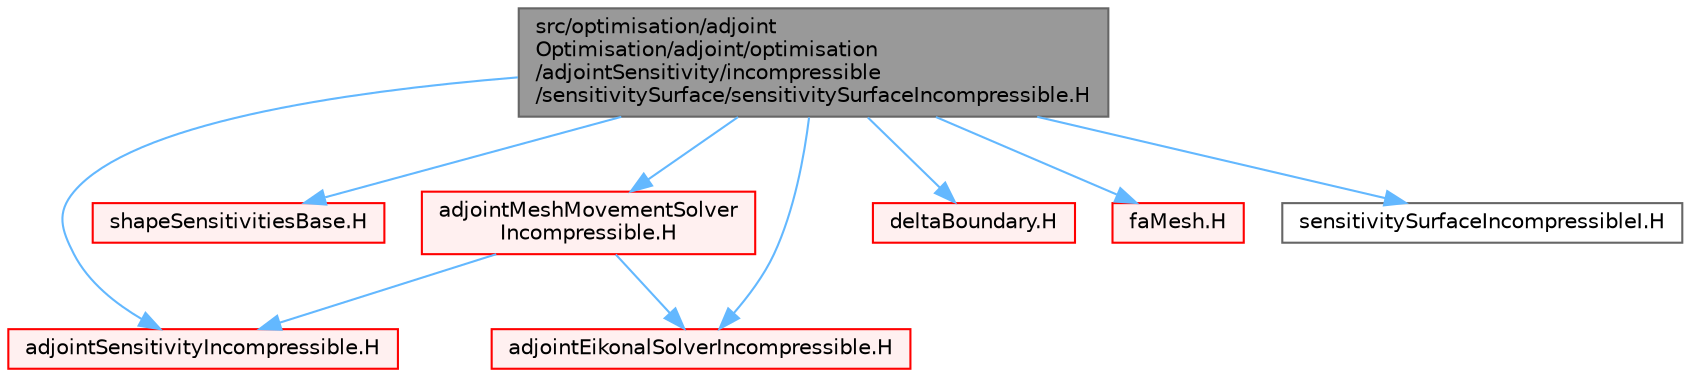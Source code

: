 digraph "src/optimisation/adjointOptimisation/adjoint/optimisation/adjointSensitivity/incompressible/sensitivitySurface/sensitivitySurfaceIncompressible.H"
{
 // LATEX_PDF_SIZE
  bgcolor="transparent";
  edge [fontname=Helvetica,fontsize=10,labelfontname=Helvetica,labelfontsize=10];
  node [fontname=Helvetica,fontsize=10,shape=box,height=0.2,width=0.4];
  Node1 [id="Node000001",label="src/optimisation/adjoint\lOptimisation/adjoint/optimisation\l/adjointSensitivity/incompressible\l/sensitivitySurface/sensitivitySurfaceIncompressible.H",height=0.2,width=0.4,color="gray40", fillcolor="grey60", style="filled", fontcolor="black",tooltip=" "];
  Node1 -> Node2 [id="edge1_Node000001_Node000002",color="steelblue1",style="solid",tooltip=" "];
  Node2 [id="Node000002",label="adjointSensitivityIncompressible.H",height=0.2,width=0.4,color="red", fillcolor="#FFF0F0", style="filled",URL="$adjointSensitivityIncompressible_8H.html",tooltip=" "];
  Node1 -> Node511 [id="edge2_Node000001_Node000511",color="steelblue1",style="solid",tooltip=" "];
  Node511 [id="Node000511",label="shapeSensitivitiesBase.H",height=0.2,width=0.4,color="red", fillcolor="#FFF0F0", style="filled",URL="$shapeSensitivitiesBase_8H.html",tooltip=" "];
  Node1 -> Node512 [id="edge3_Node000001_Node000512",color="steelblue1",style="solid",tooltip=" "];
  Node512 [id="Node000512",label="adjointEikonalSolverIncompressible.H",height=0.2,width=0.4,color="red", fillcolor="#FFF0F0", style="filled",URL="$adjointEikonalSolverIncompressible_8H.html",tooltip=" "];
  Node1 -> Node513 [id="edge4_Node000001_Node000513",color="steelblue1",style="solid",tooltip=" "];
  Node513 [id="Node000513",label="adjointMeshMovementSolver\lIncompressible.H",height=0.2,width=0.4,color="red", fillcolor="#FFF0F0", style="filled",URL="$adjointMeshMovementSolverIncompressible_8H.html",tooltip=" "];
  Node513 -> Node2 [id="edge5_Node000513_Node000002",color="steelblue1",style="solid",tooltip=" "];
  Node513 -> Node512 [id="edge6_Node000513_Node000512",color="steelblue1",style="solid",tooltip=" "];
  Node1 -> Node514 [id="edge7_Node000001_Node000514",color="steelblue1",style="solid",tooltip=" "];
  Node514 [id="Node000514",label="deltaBoundary.H",height=0.2,width=0.4,color="red", fillcolor="#FFF0F0", style="filled",URL="$deltaBoundary_8H.html",tooltip=" "];
  Node1 -> Node515 [id="edge8_Node000001_Node000515",color="steelblue1",style="solid",tooltip=" "];
  Node515 [id="Node000515",label="faMesh.H",height=0.2,width=0.4,color="red", fillcolor="#FFF0F0", style="filled",URL="$faMesh_8H.html",tooltip=" "];
  Node1 -> Node533 [id="edge9_Node000001_Node000533",color="steelblue1",style="solid",tooltip=" "];
  Node533 [id="Node000533",label="sensitivitySurfaceIncompressibleI.H",height=0.2,width=0.4,color="grey40", fillcolor="white", style="filled",URL="$sensitivitySurfaceIncompressibleI_8H.html",tooltip=" "];
}
